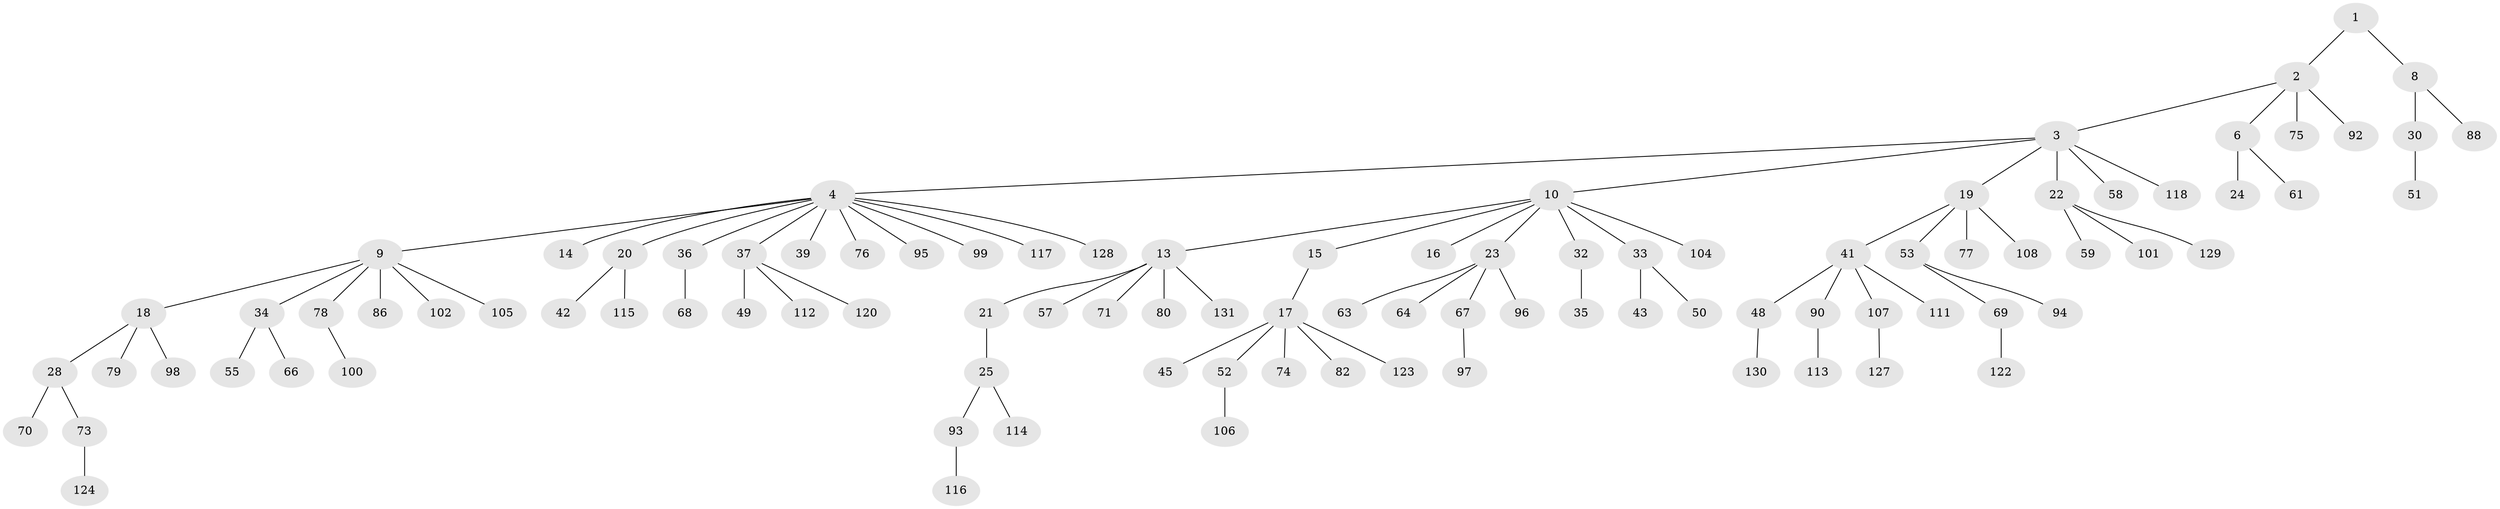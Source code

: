 // original degree distribution, {2: 0.1984732824427481, 6: 0.030534351145038167, 7: 0.030534351145038167, 3: 0.08396946564885496, 4: 0.08396946564885496, 5: 0.007633587786259542, 1: 0.5648854961832062}
// Generated by graph-tools (version 1.1) at 2025/11/02/27/25 16:11:27]
// undirected, 98 vertices, 97 edges
graph export_dot {
graph [start="1"]
  node [color=gray90,style=filled];
  1;
  2 [super="+126"];
  3 [super="+5"];
  4 [super="+7"];
  6 [super="+12"];
  8 [super="+27"];
  9 [super="+11"];
  10 [super="+31"];
  13 [super="+87"];
  14;
  15;
  16;
  17 [super="+26"];
  18;
  19 [super="+54"];
  20 [super="+40"];
  21;
  22 [super="+29"];
  23 [super="+47"];
  24;
  25 [super="+81"];
  28 [super="+44"];
  30;
  32 [super="+84"];
  33 [super="+46"];
  34;
  35;
  36 [super="+89"];
  37 [super="+38"];
  39 [super="+121"];
  41 [super="+119"];
  42 [super="+56"];
  43;
  45;
  48;
  49;
  50 [super="+65"];
  51;
  52 [super="+62"];
  53 [super="+60"];
  55;
  57;
  58;
  59;
  61;
  63 [super="+85"];
  64;
  66;
  67 [super="+72"];
  68;
  69;
  70;
  71;
  73 [super="+91"];
  74;
  75 [super="+103"];
  76;
  77;
  78;
  79;
  80;
  82 [super="+83"];
  86;
  88;
  90;
  92;
  93;
  94;
  95 [super="+109"];
  96;
  97;
  98;
  99;
  100;
  101;
  102 [super="+110"];
  104;
  105;
  106;
  107 [super="+125"];
  108;
  111;
  112;
  113;
  114;
  115;
  116;
  117;
  118;
  120;
  122;
  123;
  124;
  127;
  128;
  129;
  130;
  131;
  1 -- 2;
  1 -- 8;
  2 -- 3;
  2 -- 6;
  2 -- 75;
  2 -- 92;
  3 -- 4;
  3 -- 10;
  3 -- 19;
  3 -- 118;
  3 -- 58;
  3 -- 22;
  4 -- 14;
  4 -- 20;
  4 -- 39;
  4 -- 99;
  4 -- 128;
  4 -- 36;
  4 -- 37;
  4 -- 117;
  4 -- 9;
  4 -- 76;
  4 -- 95;
  6 -- 24;
  6 -- 61;
  8 -- 30;
  8 -- 88;
  9 -- 18;
  9 -- 102;
  9 -- 105;
  9 -- 34;
  9 -- 86;
  9 -- 78;
  10 -- 13;
  10 -- 15;
  10 -- 16;
  10 -- 23;
  10 -- 32;
  10 -- 104;
  10 -- 33;
  13 -- 21;
  13 -- 57;
  13 -- 71;
  13 -- 80;
  13 -- 131;
  15 -- 17;
  17 -- 52;
  17 -- 74;
  17 -- 82;
  17 -- 123;
  17 -- 45;
  18 -- 28;
  18 -- 79;
  18 -- 98;
  19 -- 41;
  19 -- 53;
  19 -- 77;
  19 -- 108;
  20 -- 42;
  20 -- 115;
  21 -- 25;
  22 -- 59;
  22 -- 129;
  22 -- 101;
  23 -- 67;
  23 -- 64;
  23 -- 96;
  23 -- 63;
  25 -- 93;
  25 -- 114;
  28 -- 70;
  28 -- 73;
  30 -- 51;
  32 -- 35;
  33 -- 43;
  33 -- 50;
  34 -- 55;
  34 -- 66;
  36 -- 68;
  37 -- 49;
  37 -- 112;
  37 -- 120;
  41 -- 48;
  41 -- 90;
  41 -- 107;
  41 -- 111;
  48 -- 130;
  52 -- 106;
  53 -- 69;
  53 -- 94;
  67 -- 97;
  69 -- 122;
  73 -- 124;
  78 -- 100;
  90 -- 113;
  93 -- 116;
  107 -- 127;
}

